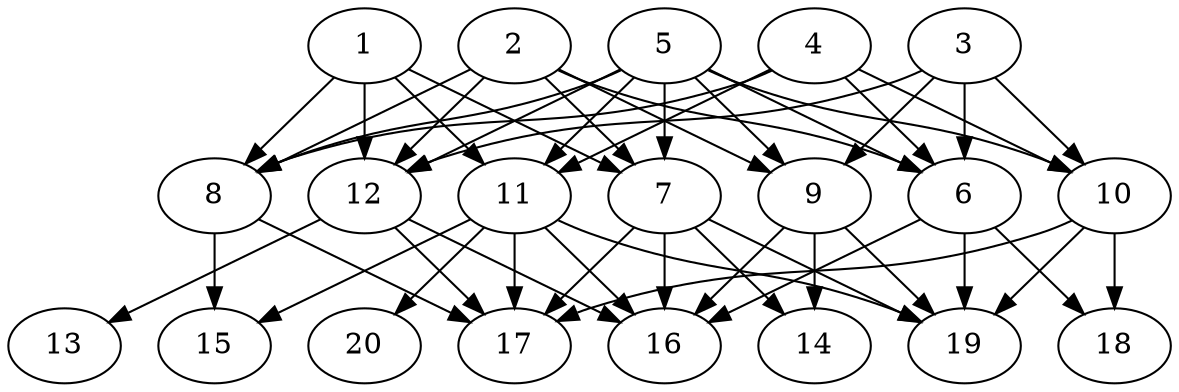 // DAG automatically generated by daggen at Wed Jul 24 21:20:53 2019
// ./daggen --dot -n 20 --ccr 0.3 --fat 0.8 --regular 0.5 --density 0.7 --mindata 5242880 --maxdata 52428800 
digraph G {
  1 [size="18923520", alpha="0.14", expect_size="5677056"] 
  1 -> 7 [size ="5677056"]
  1 -> 8 [size ="5677056"]
  1 -> 11 [size ="5677056"]
  1 -> 12 [size ="5677056"]
  2 [size="80315733", alpha="0.01", expect_size="24094720"] 
  2 -> 6 [size ="24094720"]
  2 -> 7 [size ="24094720"]
  2 -> 8 [size ="24094720"]
  2 -> 9 [size ="24094720"]
  2 -> 12 [size ="24094720"]
  3 [size="141393920", alpha="0.02", expect_size="42418176"] 
  3 -> 6 [size ="42418176"]
  3 -> 9 [size ="42418176"]
  3 -> 10 [size ="42418176"]
  3 -> 12 [size ="42418176"]
  4 [size="124187307", alpha="0.05", expect_size="37256192"] 
  4 -> 6 [size ="37256192"]
  4 -> 8 [size ="37256192"]
  4 -> 10 [size ="37256192"]
  4 -> 11 [size ="37256192"]
  5 [size="40147627", alpha="0.05", expect_size="12044288"] 
  5 -> 6 [size ="12044288"]
  5 -> 7 [size ="12044288"]
  5 -> 8 [size ="12044288"]
  5 -> 9 [size ="12044288"]
  5 -> 10 [size ="12044288"]
  5 -> 11 [size ="12044288"]
  5 -> 12 [size ="12044288"]
  6 [size="22964907", alpha="0.10", expect_size="6889472"] 
  6 -> 16 [size ="6889472"]
  6 -> 18 [size ="6889472"]
  6 -> 19 [size ="6889472"]
  7 [size="34672640", alpha="0.12", expect_size="10401792"] 
  7 -> 14 [size ="10401792"]
  7 -> 16 [size ="10401792"]
  7 -> 17 [size ="10401792"]
  7 -> 19 [size ="10401792"]
  8 [size="39604907", alpha="0.13", expect_size="11881472"] 
  8 -> 15 [size ="11881472"]
  8 -> 17 [size ="11881472"]
  9 [size="169615360", alpha="0.13", expect_size="50884608"] 
  9 -> 14 [size ="50884608"]
  9 -> 16 [size ="50884608"]
  9 -> 19 [size ="50884608"]
  10 [size="49059840", alpha="0.18", expect_size="14717952"] 
  10 -> 17 [size ="14717952"]
  10 -> 18 [size ="14717952"]
  10 -> 19 [size ="14717952"]
  11 [size="157637973", alpha="0.20", expect_size="47291392"] 
  11 -> 15 [size ="47291392"]
  11 -> 16 [size ="47291392"]
  11 -> 17 [size ="47291392"]
  11 -> 19 [size ="47291392"]
  11 -> 20 [size ="47291392"]
  12 [size="110516907", alpha="0.11", expect_size="33155072"] 
  12 -> 13 [size ="33155072"]
  12 -> 16 [size ="33155072"]
  12 -> 17 [size ="33155072"]
  13 [size="118002347", alpha="0.16", expect_size="35400704"] 
  14 [size="132082347", alpha="0.00", expect_size="39624704"] 
  15 [size="173885440", alpha="0.09", expect_size="52165632"] 
  16 [size="54459733", alpha="0.19", expect_size="16337920"] 
  17 [size="133386240", alpha="0.20", expect_size="40015872"] 
  18 [size="66737493", alpha="0.10", expect_size="20021248"] 
  19 [size="165423787", alpha="0.02", expect_size="49627136"] 
  20 [size="111766187", alpha="0.15", expect_size="33529856"] 
}
